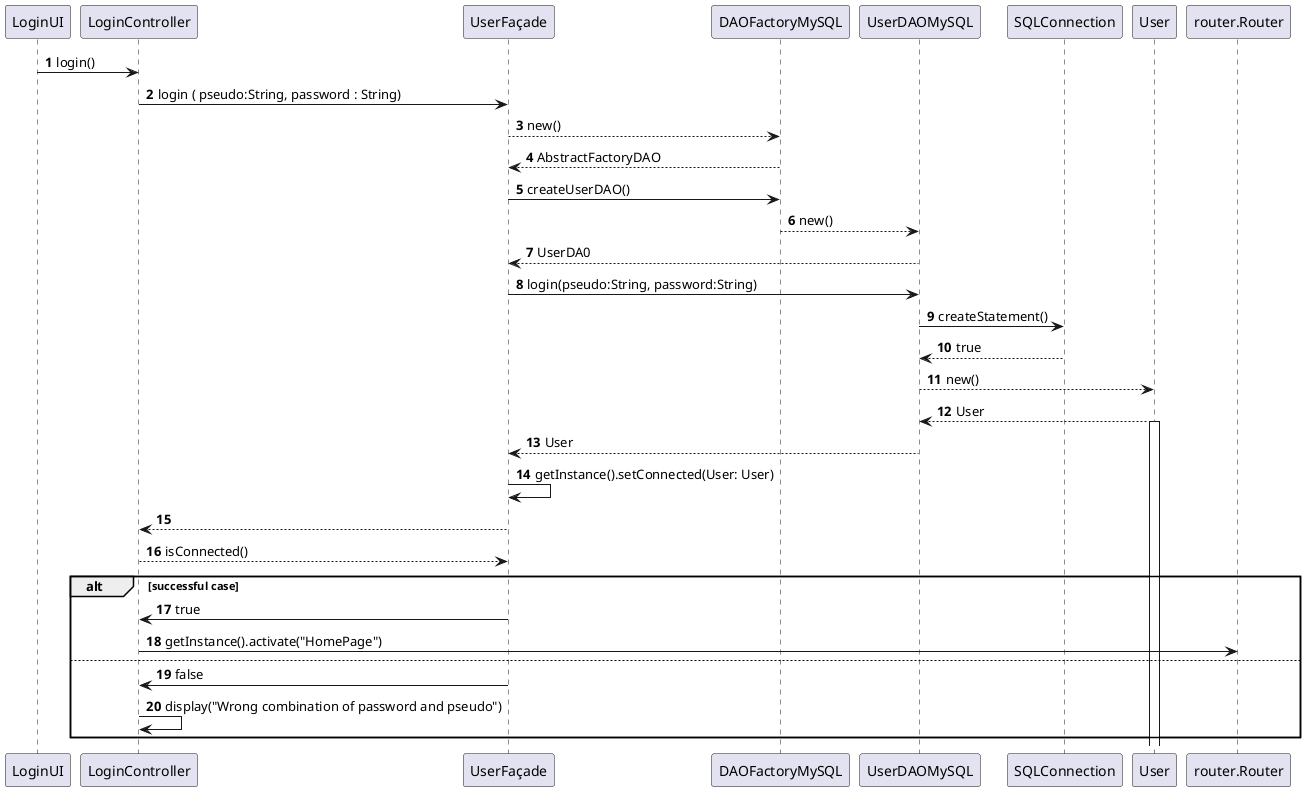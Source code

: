 @startuml
autonumber
LoginUI -> LoginController : login()
LoginController -> UserFaçade : login ( pseudo:String, password : String)
UserFaçade --> DAOFactoryMySQL : new()
DAOFactoryMySQL --> UserFaçade : AbstractFactoryDAO
UserFaçade ->DAOFactoryMySQL : createUserDAO()
DAOFactoryMySQL --> UserDAOMySQL : new()
UserDAOMySQL -->UserFaçade : UserDA0
UserFaçade -> UserDAOMySQL : login(pseudo:String, password:String)
UserDAOMySQL -> SQLConnection : createStatement()
SQLConnection --> UserDAOMySQL : true
UserDAOMySQL --> User : new()
User --> UserDAOMySQL : User
activate User
UserDAOMySQL --> UserFaçade : User
UserFaçade->UserFaçade : getInstance().setConnected(User: User)
UserFaçade --> LoginController
LoginController --> UserFaçade : isConnected()
alt successful case
    UserFaçade -> LoginController : true
    LoginController -> router.Router : getInstance().activate("HomePage")
else
    UserFaçade -> LoginController : false
    LoginController -> LoginController : display("Wrong combination of password and pseudo")
end


@enduml